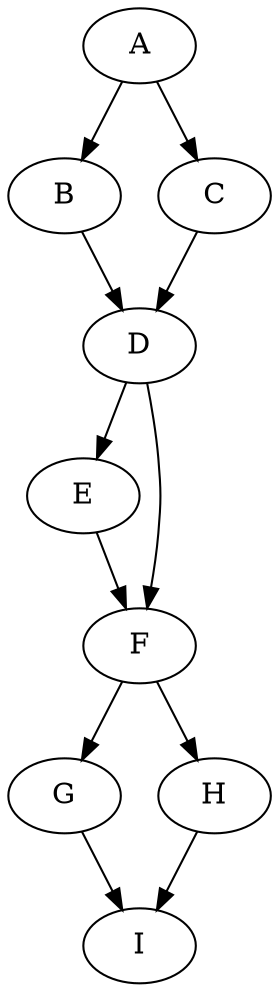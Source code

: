 digraph Autor {
    A -> B
    A -> C
    B -> D
    C -> D

    D -> E
    D -> F
    E -> F

    F -> G
    F -> H
    G -> I

    H -> I
}